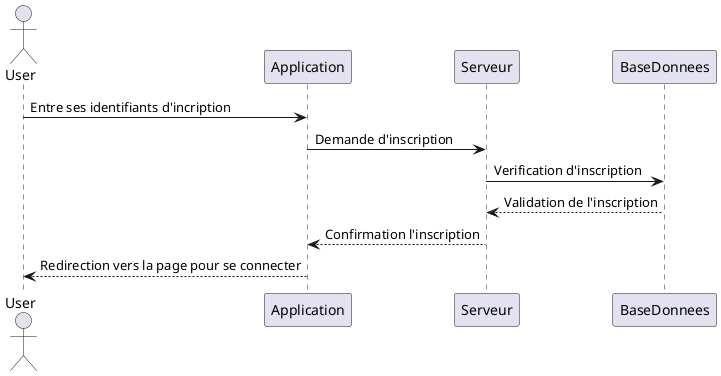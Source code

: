 @startuml diagramme sequence inscription

actor User as U
participant Application as App
participant Serveur as S
participant BaseDonnees as Bdd

U -> App :Entre ses identifiants d'incription
App -> S :Demande d'inscription
S -> Bdd :Verification d'inscription

Bdd --> S :Validation de l'inscription
S --> App :Confirmation l'inscription
App --> U :Redirection vers la page pour se connecter